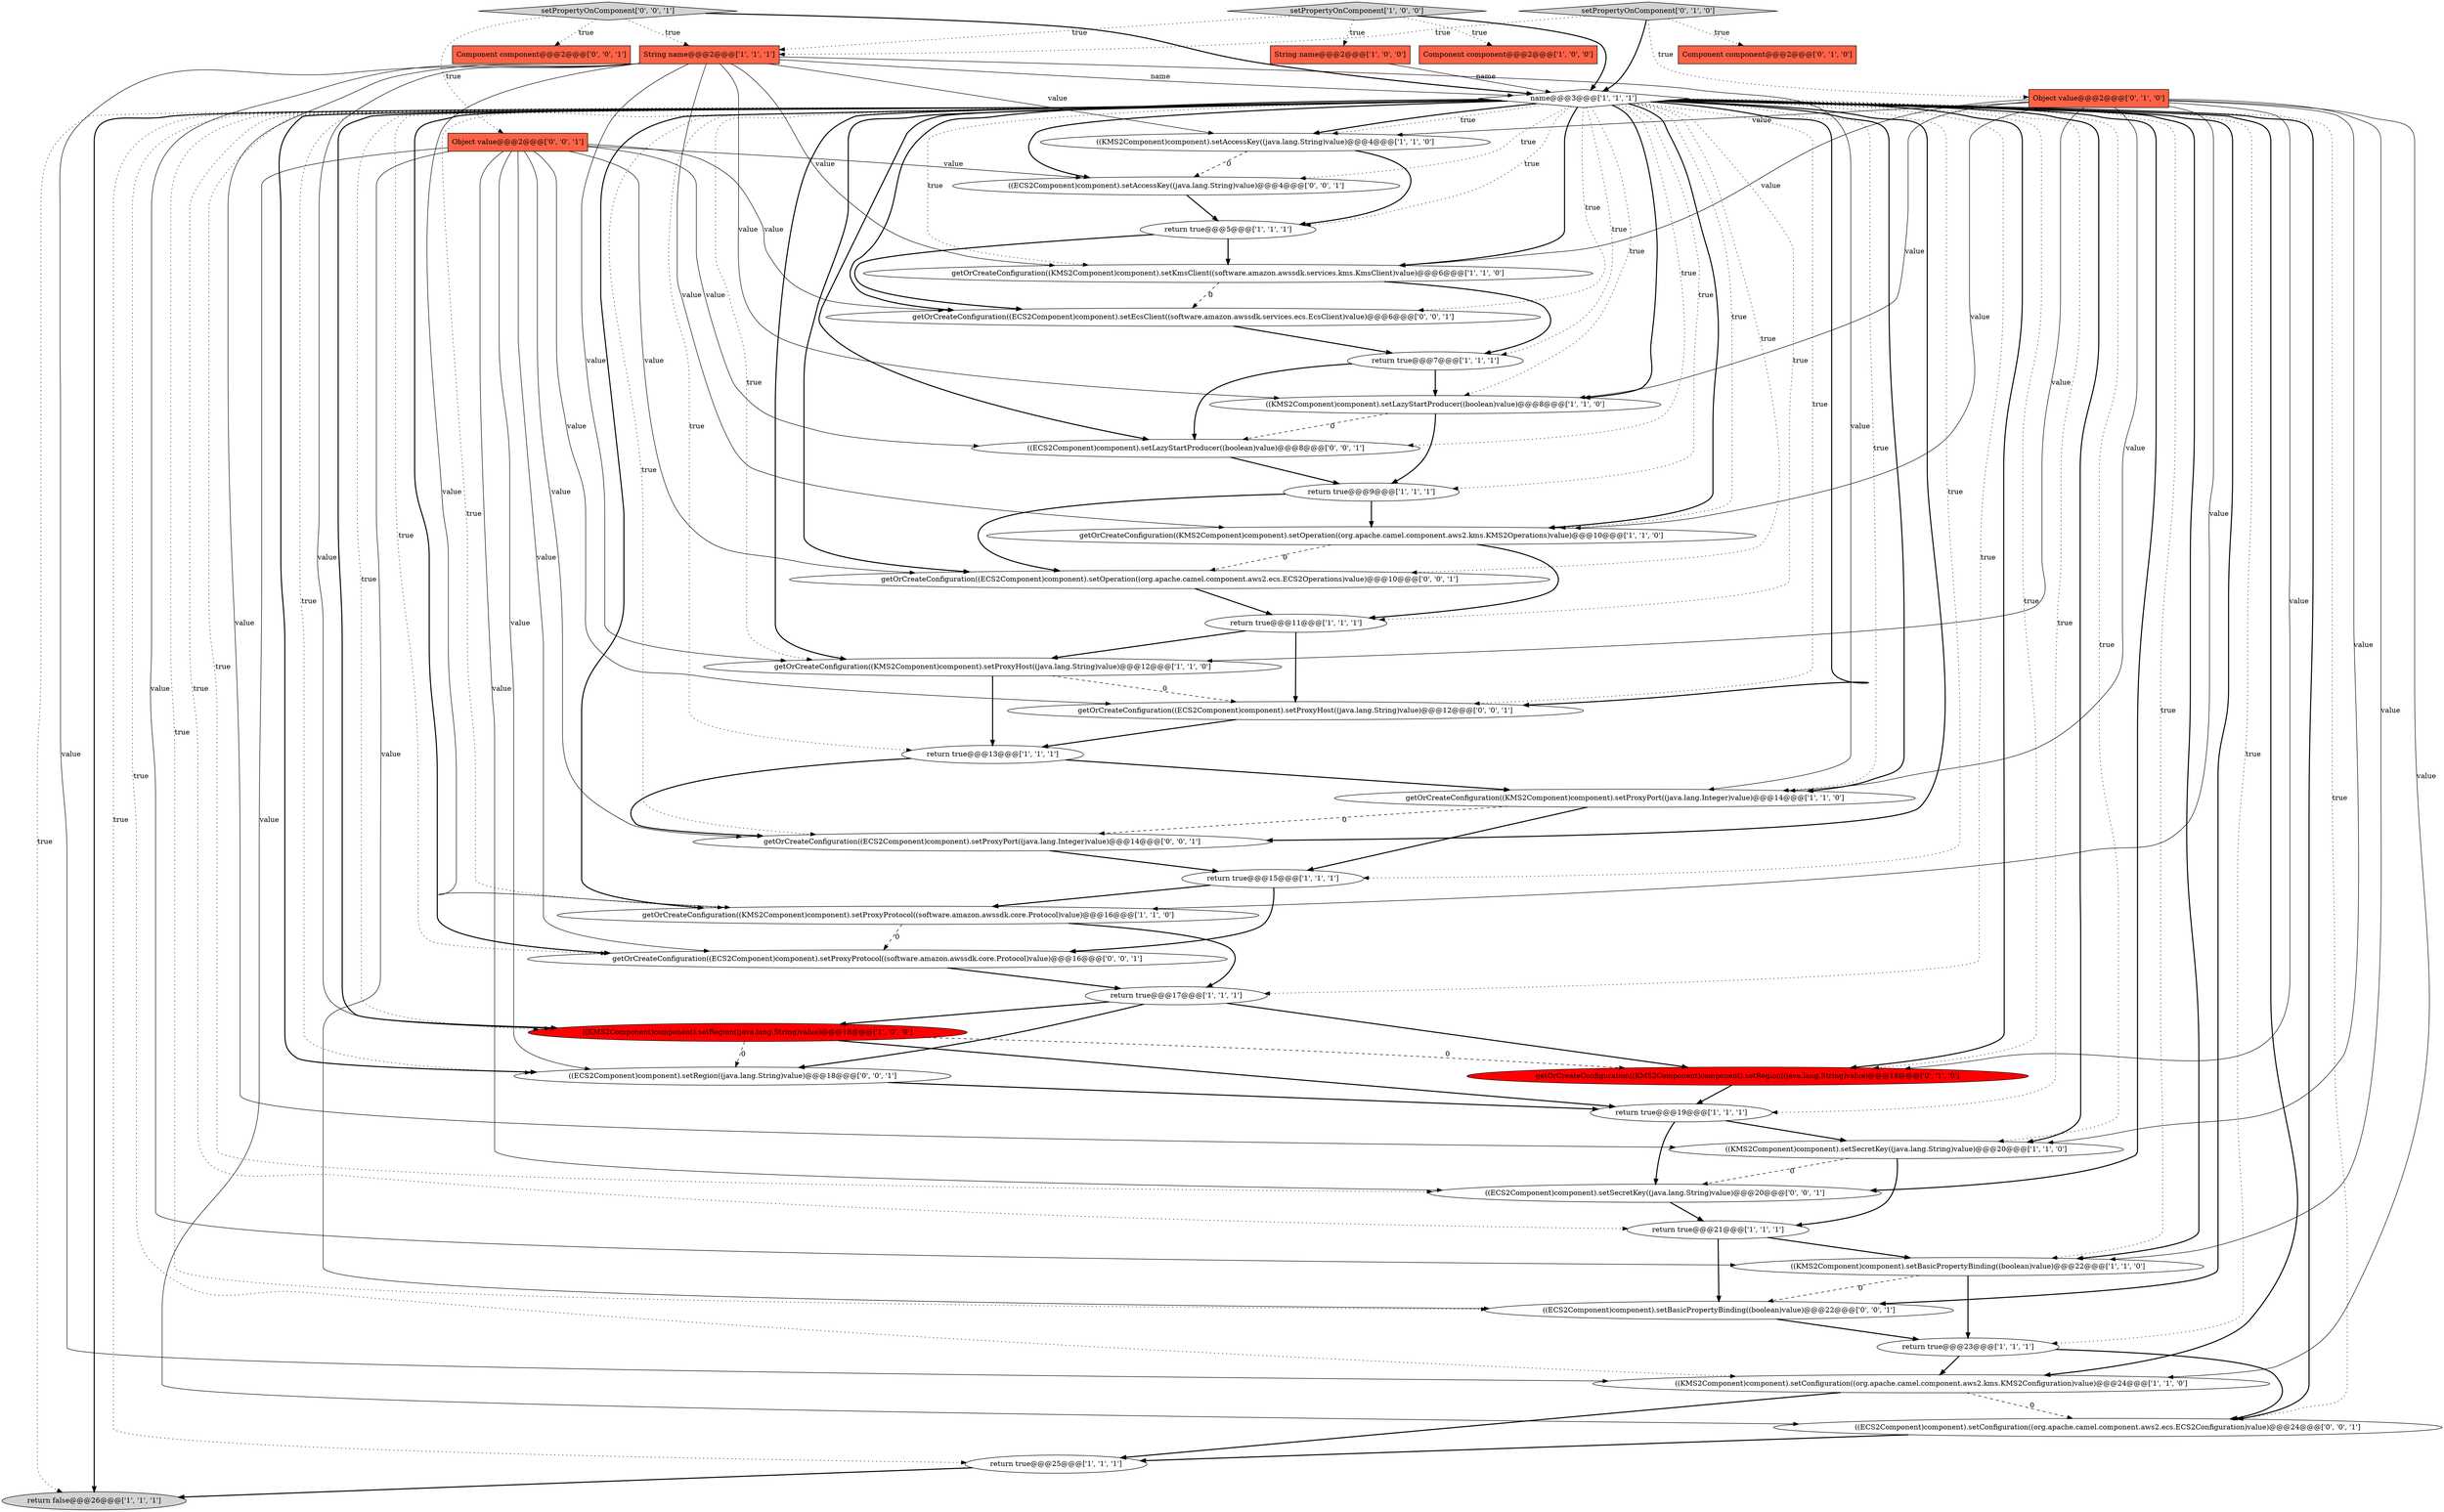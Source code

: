 digraph {
25 [style = filled, label = "getOrCreateConfiguration((KMS2Component)component).setKmsClient((software.amazon.awssdk.services.kms.KmsClient)value)@@@6@@@['1', '1', '0']", fillcolor = white, shape = ellipse image = "AAA0AAABBB1BBB"];
14 [style = filled, label = "getOrCreateConfiguration((KMS2Component)component).setProxyHost((java.lang.String)value)@@@12@@@['1', '1', '0']", fillcolor = white, shape = ellipse image = "AAA0AAABBB1BBB"];
38 [style = filled, label = "getOrCreateConfiguration((ECS2Component)component).setEcsClient((software.amazon.awssdk.services.ecs.EcsClient)value)@@@6@@@['0', '0', '1']", fillcolor = white, shape = ellipse image = "AAA0AAABBB3BBB"];
44 [style = filled, label = "getOrCreateConfiguration((ECS2Component)component).setProxyHost((java.lang.String)value)@@@12@@@['0', '0', '1']", fillcolor = white, shape = ellipse image = "AAA0AAABBB3BBB"];
30 [style = filled, label = "Object value@@@2@@@['0', '1', '0']", fillcolor = tomato, shape = box image = "AAA0AAABBB2BBB"];
22 [style = filled, label = "((KMS2Component)component).setBasicPropertyBinding((boolean)value)@@@22@@@['1', '1', '0']", fillcolor = white, shape = ellipse image = "AAA0AAABBB1BBB"];
28 [style = filled, label = "getOrCreateConfiguration((KMS2Component)component).setRegion((java.lang.String)value)@@@18@@@['0', '1', '0']", fillcolor = red, shape = ellipse image = "AAA1AAABBB2BBB"];
2 [style = filled, label = "String name@@@2@@@['1', '0', '0']", fillcolor = tomato, shape = box image = "AAA0AAABBB1BBB"];
6 [style = filled, label = "return true@@@15@@@['1', '1', '1']", fillcolor = white, shape = ellipse image = "AAA0AAABBB1BBB"];
7 [style = filled, label = "setPropertyOnComponent['1', '0', '0']", fillcolor = lightgray, shape = diamond image = "AAA0AAABBB1BBB"];
4 [style = filled, label = "return true@@@23@@@['1', '1', '1']", fillcolor = white, shape = ellipse image = "AAA0AAABBB1BBB"];
36 [style = filled, label = "((ECS2Component)component).setAccessKey((java.lang.String)value)@@@4@@@['0', '0', '1']", fillcolor = white, shape = ellipse image = "AAA0AAABBB3BBB"];
16 [style = filled, label = "return true@@@7@@@['1', '1', '1']", fillcolor = white, shape = ellipse image = "AAA0AAABBB1BBB"];
17 [style = filled, label = "return true@@@13@@@['1', '1', '1']", fillcolor = white, shape = ellipse image = "AAA0AAABBB1BBB"];
23 [style = filled, label = "getOrCreateConfiguration((KMS2Component)component).setOperation((org.apache.camel.component.aws2.kms.KMS2Operations)value)@@@10@@@['1', '1', '0']", fillcolor = white, shape = ellipse image = "AAA0AAABBB1BBB"];
40 [style = filled, label = "setPropertyOnComponent['0', '0', '1']", fillcolor = lightgray, shape = diamond image = "AAA0AAABBB3BBB"];
42 [style = filled, label = "((ECS2Component)component).setSecretKey((java.lang.String)value)@@@20@@@['0', '0', '1']", fillcolor = white, shape = ellipse image = "AAA0AAABBB3BBB"];
37 [style = filled, label = "getOrCreateConfiguration((ECS2Component)component).setProxyProtocol((software.amazon.awssdk.core.Protocol)value)@@@16@@@['0', '0', '1']", fillcolor = white, shape = ellipse image = "AAA0AAABBB3BBB"];
1 [style = filled, label = "name@@@3@@@['1', '1', '1']", fillcolor = white, shape = diamond image = "AAA0AAABBB1BBB"];
15 [style = filled, label = "return true@@@17@@@['1', '1', '1']", fillcolor = white, shape = ellipse image = "AAA0AAABBB1BBB"];
8 [style = filled, label = "return true@@@19@@@['1', '1', '1']", fillcolor = white, shape = ellipse image = "AAA0AAABBB1BBB"];
12 [style = filled, label = "return true@@@25@@@['1', '1', '1']", fillcolor = white, shape = ellipse image = "AAA0AAABBB1BBB"];
27 [style = filled, label = "String name@@@2@@@['1', '1', '1']", fillcolor = tomato, shape = box image = "AAA0AAABBB1BBB"];
35 [style = filled, label = "((ECS2Component)component).setLazyStartProducer((boolean)value)@@@8@@@['0', '0', '1']", fillcolor = white, shape = ellipse image = "AAA0AAABBB3BBB"];
19 [style = filled, label = "((KMS2Component)component).setAccessKey((java.lang.String)value)@@@4@@@['1', '1', '0']", fillcolor = white, shape = ellipse image = "AAA0AAABBB1BBB"];
39 [style = filled, label = "getOrCreateConfiguration((ECS2Component)component).setOperation((org.apache.camel.component.aws2.ecs.ECS2Operations)value)@@@10@@@['0', '0', '1']", fillcolor = white, shape = ellipse image = "AAA0AAABBB3BBB"];
45 [style = filled, label = "getOrCreateConfiguration((ECS2Component)component).setProxyPort((java.lang.Integer)value)@@@14@@@['0', '0', '1']", fillcolor = white, shape = ellipse image = "AAA0AAABBB3BBB"];
13 [style = filled, label = "((KMS2Component)component).setLazyStartProducer((boolean)value)@@@8@@@['1', '1', '0']", fillcolor = white, shape = ellipse image = "AAA0AAABBB1BBB"];
0 [style = filled, label = "Component component@@@2@@@['1', '0', '0']", fillcolor = tomato, shape = box image = "AAA0AAABBB1BBB"];
21 [style = filled, label = "return false@@@26@@@['1', '1', '1']", fillcolor = lightgray, shape = ellipse image = "AAA0AAABBB1BBB"];
41 [style = filled, label = "((ECS2Component)component).setRegion((java.lang.String)value)@@@18@@@['0', '0', '1']", fillcolor = white, shape = ellipse image = "AAA0AAABBB3BBB"];
10 [style = filled, label = "getOrCreateConfiguration((KMS2Component)component).setProxyPort((java.lang.Integer)value)@@@14@@@['1', '1', '0']", fillcolor = white, shape = ellipse image = "AAA0AAABBB1BBB"];
3 [style = filled, label = "return true@@@5@@@['1', '1', '1']", fillcolor = white, shape = ellipse image = "AAA0AAABBB1BBB"];
20 [style = filled, label = "((KMS2Component)component).setSecretKey((java.lang.String)value)@@@20@@@['1', '1', '0']", fillcolor = white, shape = ellipse image = "AAA0AAABBB1BBB"];
29 [style = filled, label = "setPropertyOnComponent['0', '1', '0']", fillcolor = lightgray, shape = diamond image = "AAA0AAABBB2BBB"];
32 [style = filled, label = "Component component@@@2@@@['0', '0', '1']", fillcolor = tomato, shape = box image = "AAA0AAABBB3BBB"];
33 [style = filled, label = "((ECS2Component)component).setConfiguration((org.apache.camel.component.aws2.ecs.ECS2Configuration)value)@@@24@@@['0', '0', '1']", fillcolor = white, shape = ellipse image = "AAA0AAABBB3BBB"];
11 [style = filled, label = "getOrCreateConfiguration((KMS2Component)component).setProxyProtocol((software.amazon.awssdk.core.Protocol)value)@@@16@@@['1', '1', '0']", fillcolor = white, shape = ellipse image = "AAA0AAABBB1BBB"];
43 [style = filled, label = "((ECS2Component)component).setBasicPropertyBinding((boolean)value)@@@22@@@['0', '0', '1']", fillcolor = white, shape = ellipse image = "AAA0AAABBB3BBB"];
18 [style = filled, label = "return true@@@11@@@['1', '1', '1']", fillcolor = white, shape = ellipse image = "AAA0AAABBB1BBB"];
9 [style = filled, label = "((KMS2Component)component).setRegion((java.lang.String)value)@@@18@@@['1', '0', '0']", fillcolor = red, shape = ellipse image = "AAA1AAABBB1BBB"];
24 [style = filled, label = "((KMS2Component)component).setConfiguration((org.apache.camel.component.aws2.kms.KMS2Configuration)value)@@@24@@@['1', '1', '0']", fillcolor = white, shape = ellipse image = "AAA0AAABBB1BBB"];
5 [style = filled, label = "return true@@@21@@@['1', '1', '1']", fillcolor = white, shape = ellipse image = "AAA0AAABBB1BBB"];
31 [style = filled, label = "Component component@@@2@@@['0', '1', '0']", fillcolor = tomato, shape = box image = "AAA0AAABBB2BBB"];
26 [style = filled, label = "return true@@@9@@@['1', '1', '1']", fillcolor = white, shape = ellipse image = "AAA0AAABBB1BBB"];
34 [style = filled, label = "Object value@@@2@@@['0', '0', '1']", fillcolor = tomato, shape = box image = "AAA0AAABBB3BBB"];
30->22 [style = solid, label="value"];
1->39 [style = dotted, label="true"];
27->10 [style = solid, label="value"];
27->20 [style = solid, label="value"];
34->44 [style = solid, label="value"];
41->8 [style = bold, label=""];
30->25 [style = solid, label="value"];
1->21 [style = dotted, label="true"];
1->20 [style = bold, label=""];
17->45 [style = bold, label=""];
14->17 [style = bold, label=""];
40->32 [style = dotted, label="true"];
37->15 [style = bold, label=""];
3->38 [style = bold, label=""];
1->13 [style = bold, label=""];
34->36 [style = solid, label="value"];
1->23 [style = bold, label=""];
43->4 [style = bold, label=""];
22->4 [style = bold, label=""];
1->3 [style = dotted, label="true"];
39->18 [style = bold, label=""];
1->13 [style = dotted, label="true"];
34->38 [style = solid, label="value"];
1->28 [style = bold, label=""];
1->33 [style = bold, label=""];
18->44 [style = bold, label=""];
8->20 [style = bold, label=""];
45->6 [style = bold, label=""];
27->25 [style = solid, label="value"];
1->21 [style = bold, label=""];
23->39 [style = dashed, label="0"];
6->11 [style = bold, label=""];
14->44 [style = dashed, label="0"];
1->12 [style = dotted, label="true"];
34->43 [style = solid, label="value"];
7->27 [style = dotted, label="true"];
15->41 [style = bold, label=""];
34->35 [style = solid, label="value"];
1->23 [style = dotted, label="true"];
1->6 [style = dotted, label="true"];
9->41 [style = dashed, label="0"];
1->44 [style = dotted, label="true"];
27->11 [style = solid, label="value"];
29->1 [style = bold, label=""];
19->3 [style = bold, label=""];
27->23 [style = solid, label="value"];
30->13 [style = solid, label="value"];
1->38 [style = bold, label=""];
1->35 [style = dotted, label="true"];
1->45 [style = dotted, label="true"];
7->1 [style = bold, label=""];
1->44 [style = bold, label=""];
27->14 [style = solid, label="value"];
1->41 [style = bold, label=""];
22->43 [style = dashed, label="0"];
12->21 [style = bold, label=""];
24->33 [style = dashed, label="0"];
34->41 [style = solid, label="value"];
1->22 [style = dotted, label="true"];
27->22 [style = solid, label="value"];
30->19 [style = solid, label="value"];
1->43 [style = dotted, label="true"];
1->42 [style = bold, label=""];
1->35 [style = bold, label=""];
1->4 [style = dotted, label="true"];
9->8 [style = bold, label=""];
44->17 [style = bold, label=""];
1->41 [style = dotted, label="true"];
1->11 [style = bold, label=""];
34->37 [style = solid, label="value"];
1->18 [style = dotted, label="true"];
1->42 [style = dotted, label="true"];
34->39 [style = solid, label="value"];
30->14 [style = solid, label="value"];
1->26 [style = dotted, label="true"];
1->33 [style = dotted, label="true"];
27->19 [style = solid, label="value"];
15->9 [style = bold, label=""];
27->9 [style = solid, label="value"];
1->15 [style = dotted, label="true"];
1->8 [style = dotted, label="true"];
27->24 [style = solid, label="value"];
1->19 [style = bold, label=""];
5->22 [style = bold, label=""];
1->45 [style = bold, label=""];
10->45 [style = dashed, label="0"];
1->28 [style = dotted, label="true"];
30->11 [style = solid, label="value"];
1->39 [style = bold, label=""];
17->10 [style = bold, label=""];
7->2 [style = dotted, label="true"];
40->34 [style = dotted, label="true"];
24->12 [style = bold, label=""];
16->13 [style = bold, label=""];
4->24 [style = bold, label=""];
1->10 [style = dotted, label="true"];
1->17 [style = dotted, label="true"];
13->35 [style = dashed, label="0"];
30->28 [style = solid, label="value"];
38->16 [style = bold, label=""];
33->12 [style = bold, label=""];
7->0 [style = dotted, label="true"];
30->20 [style = solid, label="value"];
25->16 [style = bold, label=""];
4->33 [style = bold, label=""];
1->19 [style = dotted, label="true"];
10->6 [style = bold, label=""];
1->9 [style = bold, label=""];
6->37 [style = bold, label=""];
20->42 [style = dashed, label="0"];
25->38 [style = dashed, label="0"];
15->28 [style = bold, label=""];
13->26 [style = bold, label=""];
1->9 [style = dotted, label="true"];
28->8 [style = bold, label=""];
1->16 [style = dotted, label="true"];
40->27 [style = dotted, label="true"];
1->37 [style = dotted, label="true"];
1->38 [style = dotted, label="true"];
1->25 [style = bold, label=""];
30->10 [style = solid, label="value"];
1->20 [style = dotted, label="true"];
23->18 [style = bold, label=""];
35->26 [style = bold, label=""];
1->37 [style = bold, label=""];
1->25 [style = dotted, label="true"];
34->45 [style = solid, label="value"];
3->25 [style = bold, label=""];
29->27 [style = dotted, label="true"];
1->43 [style = bold, label=""];
1->11 [style = dotted, label="true"];
1->24 [style = dotted, label="true"];
9->28 [style = dashed, label="0"];
27->1 [style = solid, label="name"];
1->14 [style = dotted, label="true"];
1->36 [style = bold, label=""];
26->39 [style = bold, label=""];
34->33 [style = solid, label="value"];
11->15 [style = bold, label=""];
20->5 [style = bold, label=""];
1->22 [style = bold, label=""];
5->43 [style = bold, label=""];
27->13 [style = solid, label="value"];
40->1 [style = bold, label=""];
1->36 [style = dotted, label="true"];
30->24 [style = solid, label="value"];
8->42 [style = bold, label=""];
19->36 [style = dashed, label="0"];
34->42 [style = solid, label="value"];
1->24 [style = bold, label=""];
26->23 [style = bold, label=""];
29->30 [style = dotted, label="true"];
11->37 [style = dashed, label="0"];
1->14 [style = bold, label=""];
42->5 [style = bold, label=""];
16->35 [style = bold, label=""];
1->10 [style = bold, label=""];
30->23 [style = solid, label="value"];
18->14 [style = bold, label=""];
1->5 [style = dotted, label="true"];
2->1 [style = solid, label="name"];
29->31 [style = dotted, label="true"];
36->3 [style = bold, label=""];
}
